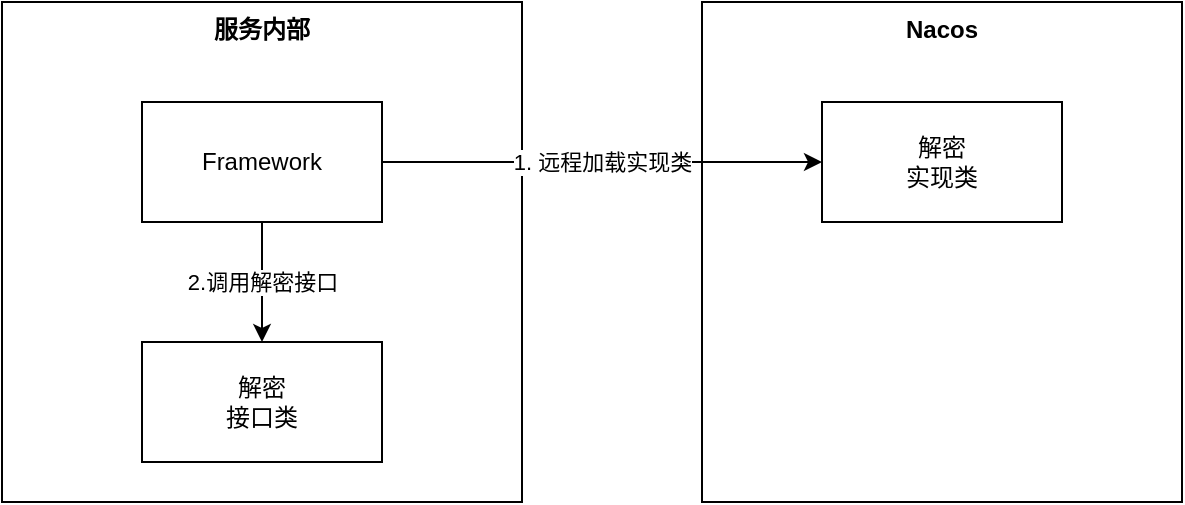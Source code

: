 <mxfile version="21.0.6" type="github">
  <diagram name="第 1 页" id="l8s93q0pbMGNkpM9IvlP">
    <mxGraphModel dx="1050" dy="581" grid="1" gridSize="10" guides="1" tooltips="1" connect="1" arrows="1" fold="1" page="1" pageScale="1" pageWidth="827" pageHeight="1169" math="0" shadow="0">
      <root>
        <mxCell id="0" />
        <mxCell id="1" parent="0" />
        <mxCell id="GCuhsYm6QzGAExh4Oya1-6" value="Nacos" style="rounded=0;whiteSpace=wrap;html=1;verticalAlign=top;fontStyle=1" vertex="1" parent="1">
          <mxGeometry x="470" y="150" width="240" height="250" as="geometry" />
        </mxCell>
        <mxCell id="GCuhsYm6QzGAExh4Oya1-5" value="服务内部" style="rounded=0;whiteSpace=wrap;html=1;verticalAlign=top;fontStyle=1" vertex="1" parent="1">
          <mxGeometry x="120" y="150" width="260" height="250" as="geometry" />
        </mxCell>
        <mxCell id="GCuhsYm6QzGAExh4Oya1-4" value="2.调用解密接口" style="edgeStyle=orthogonalEdgeStyle;rounded=0;orthogonalLoop=1;jettySize=auto;html=1;" edge="1" parent="1" source="GCuhsYm6QzGAExh4Oya1-2" target="GCuhsYm6QzGAExh4Oya1-3">
          <mxGeometry relative="1" as="geometry" />
        </mxCell>
        <mxCell id="GCuhsYm6QzGAExh4Oya1-12" value="1. 远程加载实现类" style="edgeStyle=orthogonalEdgeStyle;rounded=0;orthogonalLoop=1;jettySize=auto;html=1;entryX=0;entryY=0.5;entryDx=0;entryDy=0;" edge="1" parent="1" source="GCuhsYm6QzGAExh4Oya1-2" target="GCuhsYm6QzGAExh4Oya1-7">
          <mxGeometry relative="1" as="geometry">
            <mxPoint x="390" y="230" as="targetPoint" />
          </mxGeometry>
        </mxCell>
        <mxCell id="GCuhsYm6QzGAExh4Oya1-2" value="Framework" style="rounded=0;whiteSpace=wrap;html=1;" vertex="1" parent="1">
          <mxGeometry x="190" y="200" width="120" height="60" as="geometry" />
        </mxCell>
        <mxCell id="GCuhsYm6QzGAExh4Oya1-3" value="解密&lt;br&gt;接口类" style="rounded=0;whiteSpace=wrap;html=1;" vertex="1" parent="1">
          <mxGeometry x="190" y="320" width="120" height="60" as="geometry" />
        </mxCell>
        <mxCell id="GCuhsYm6QzGAExh4Oya1-7" value="解密&lt;br&gt;实现类" style="rounded=0;whiteSpace=wrap;html=1;" vertex="1" parent="1">
          <mxGeometry x="530" y="200" width="120" height="60" as="geometry" />
        </mxCell>
      </root>
    </mxGraphModel>
  </diagram>
</mxfile>
